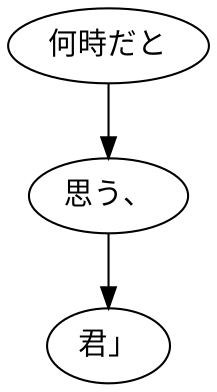digraph graph8335 {
	node0 [label="何時だと"];
	node1 [label="思う、"];
	node2 [label="君」"];
	node0 -> node1;
	node1 -> node2;
}
